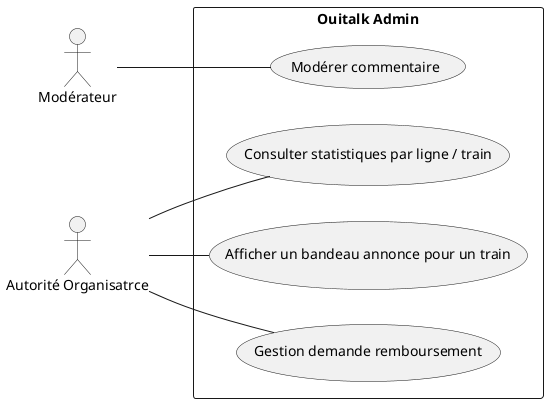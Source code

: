 @startuml ouitalk-admin-usecase

left to right direction
skinparam packageStyle rectangle

skinparam monochrome true

:Modérateur: as MOD
:Autorité Organisatrce: as OA

rectangle "Ouitalk Admin" {
    MOD -- (Modérer commentaire) 
    
    OA -- (Consulter statistiques par ligne / train)
    OA -- (Afficher un bandeau annonce pour un train)
    OA -- (Gestion demande remboursement)
}
@enduml